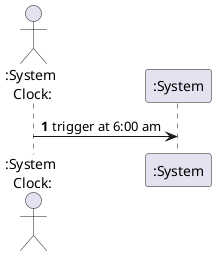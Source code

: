 @startuml

autonumber

actor ":System\n Clock:" as Clock
participant ":System" as sys

Clock -> sys: trigger at 6:00 am

@enduml